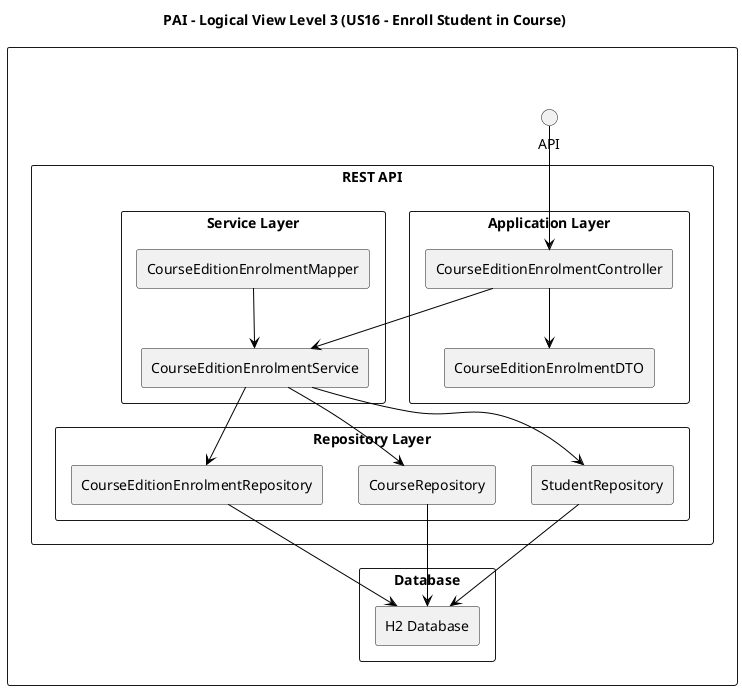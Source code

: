 @startuml

skinparam componentStyle rectangle
skinparam ArrowColor black
skinparam defaultTextAlignment center

title "PAI - Logical View Level 3 (US16 - Enroll Student in Course)"

rectangle " " {
    interface "API" as API

    rectangle "REST API" {
        rectangle "Application Layer" {
            component "CourseEditionEnrolmentController" as Controller
            component "CourseEditionEnrolmentDTO" as DTO
        }

        rectangle "Service Layer" {
            component "CourseEditionEnrolmentService" as Service
            component "CourseEditionEnrolmentMapper" as Mapper
        }

        rectangle "Repository Layer" {
            component "StudentRepository" as StudentRepo
            component "CourseRepository" as CourseRepo
            component "CourseEditionEnrolmentRepository" as EnrollmentRepo
        }
    }

    rectangle "Database" {
        component "H2 Database" as DB
    }
}

API -down-> Controller
Controller -down-> DTO
Controller -down-> Service
Mapper -down-> Service
Service -down-> StudentRepo
Service -down-> CourseRepo
Service -down-> EnrollmentRepo
StudentRepo -down-> DB
CourseRepo -down-> DB
EnrollmentRepo -down-> DB

@enduml 